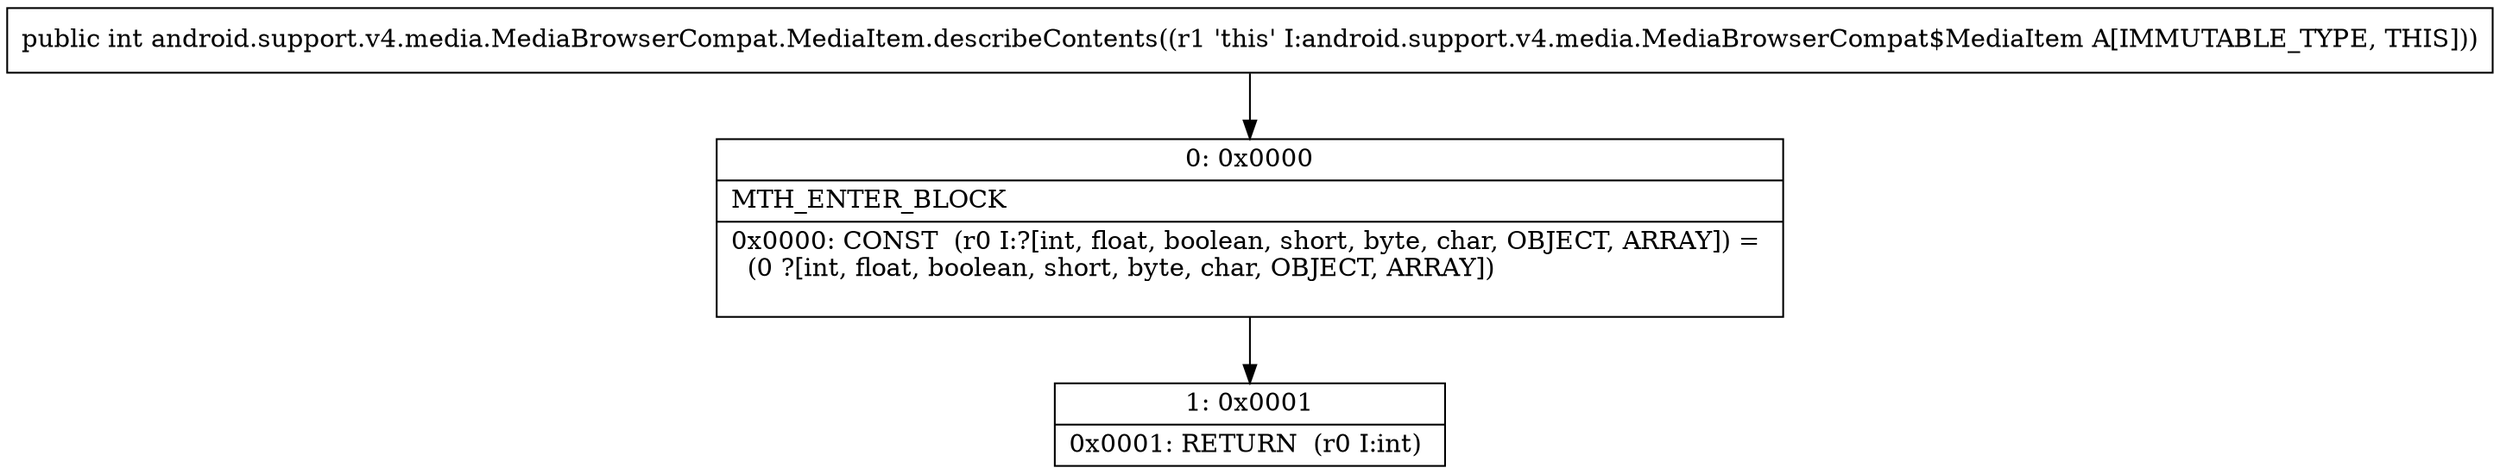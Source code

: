 digraph "CFG forandroid.support.v4.media.MediaBrowserCompat.MediaItem.describeContents()I" {
Node_0 [shape=record,label="{0\:\ 0x0000|MTH_ENTER_BLOCK\l|0x0000: CONST  (r0 I:?[int, float, boolean, short, byte, char, OBJECT, ARRAY]) = \l  (0 ?[int, float, boolean, short, byte, char, OBJECT, ARRAY])\l \l}"];
Node_1 [shape=record,label="{1\:\ 0x0001|0x0001: RETURN  (r0 I:int) \l}"];
MethodNode[shape=record,label="{public int android.support.v4.media.MediaBrowserCompat.MediaItem.describeContents((r1 'this' I:android.support.v4.media.MediaBrowserCompat$MediaItem A[IMMUTABLE_TYPE, THIS])) }"];
MethodNode -> Node_0;
Node_0 -> Node_1;
}

